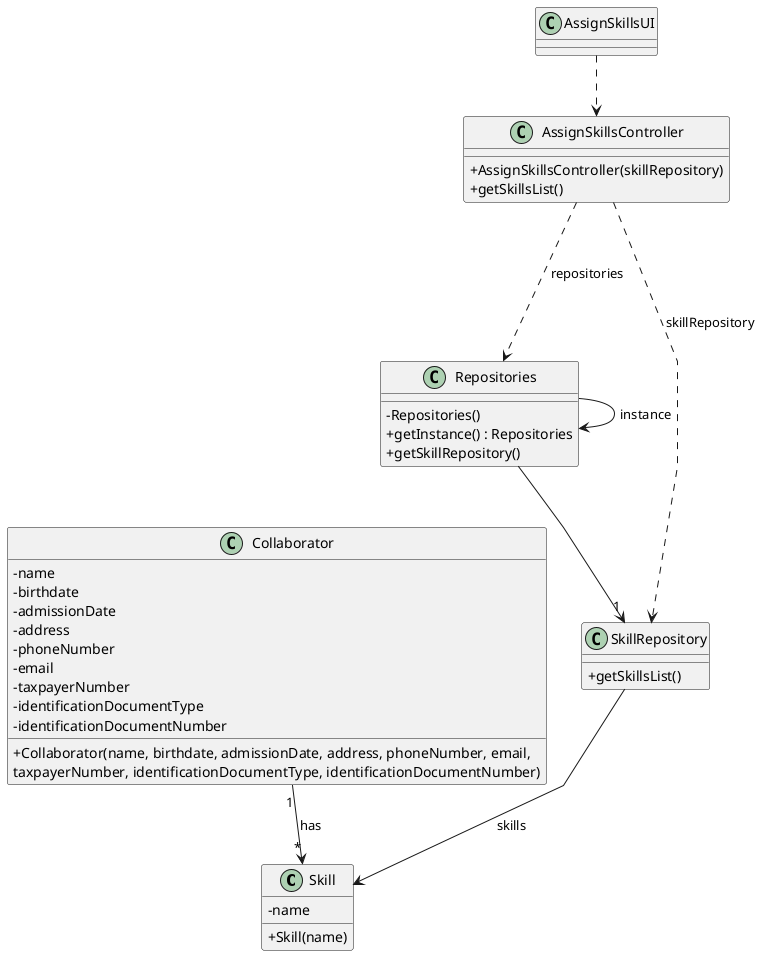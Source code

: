 @startuml
'skinparam monochrome true
skinparam packageStyle rectangle
skinparam shadowing false
skinparam linetype polyline
'skinparam linetype orto

skinparam classAttributeIconSize 0

'left to right direction

class Skill
{
    - name
    + Skill(name)
}

class Collaborator {
    - name
    - birthdate
    - admissionDate
    - address
    - phoneNumber
    - email
    - taxpayerNumber
    - identificationDocumentType
    - identificationDocumentNumber
    + Collaborator(name, birthdate, admissionDate, address, phoneNumber, email, \ntaxpayerNumber, identificationDocumentType, identificationDocumentNumber)
}

class AssignSkillsController {
    + AssignSkillsController(skillRepository)
    + getSkillsList()
}

class AssignSkillsUI {
}

class Repositories {
    - Repositories()
    + getInstance() : Repositories
    + getSkillRepository()
}

class SkillRepository {
    + getSkillsList()
}


Collaborator "1" --> "*" Skill: has
AssignSkillsUI ..> AssignSkillsController
AssignSkillsController ...> Repositories: repositories
AssignSkillsController ..> SkillRepository: skillRepository

Repositories -> Repositories : instance
Repositories --> "1" SkillRepository

SkillRepository --> Skill: skills


@enduml